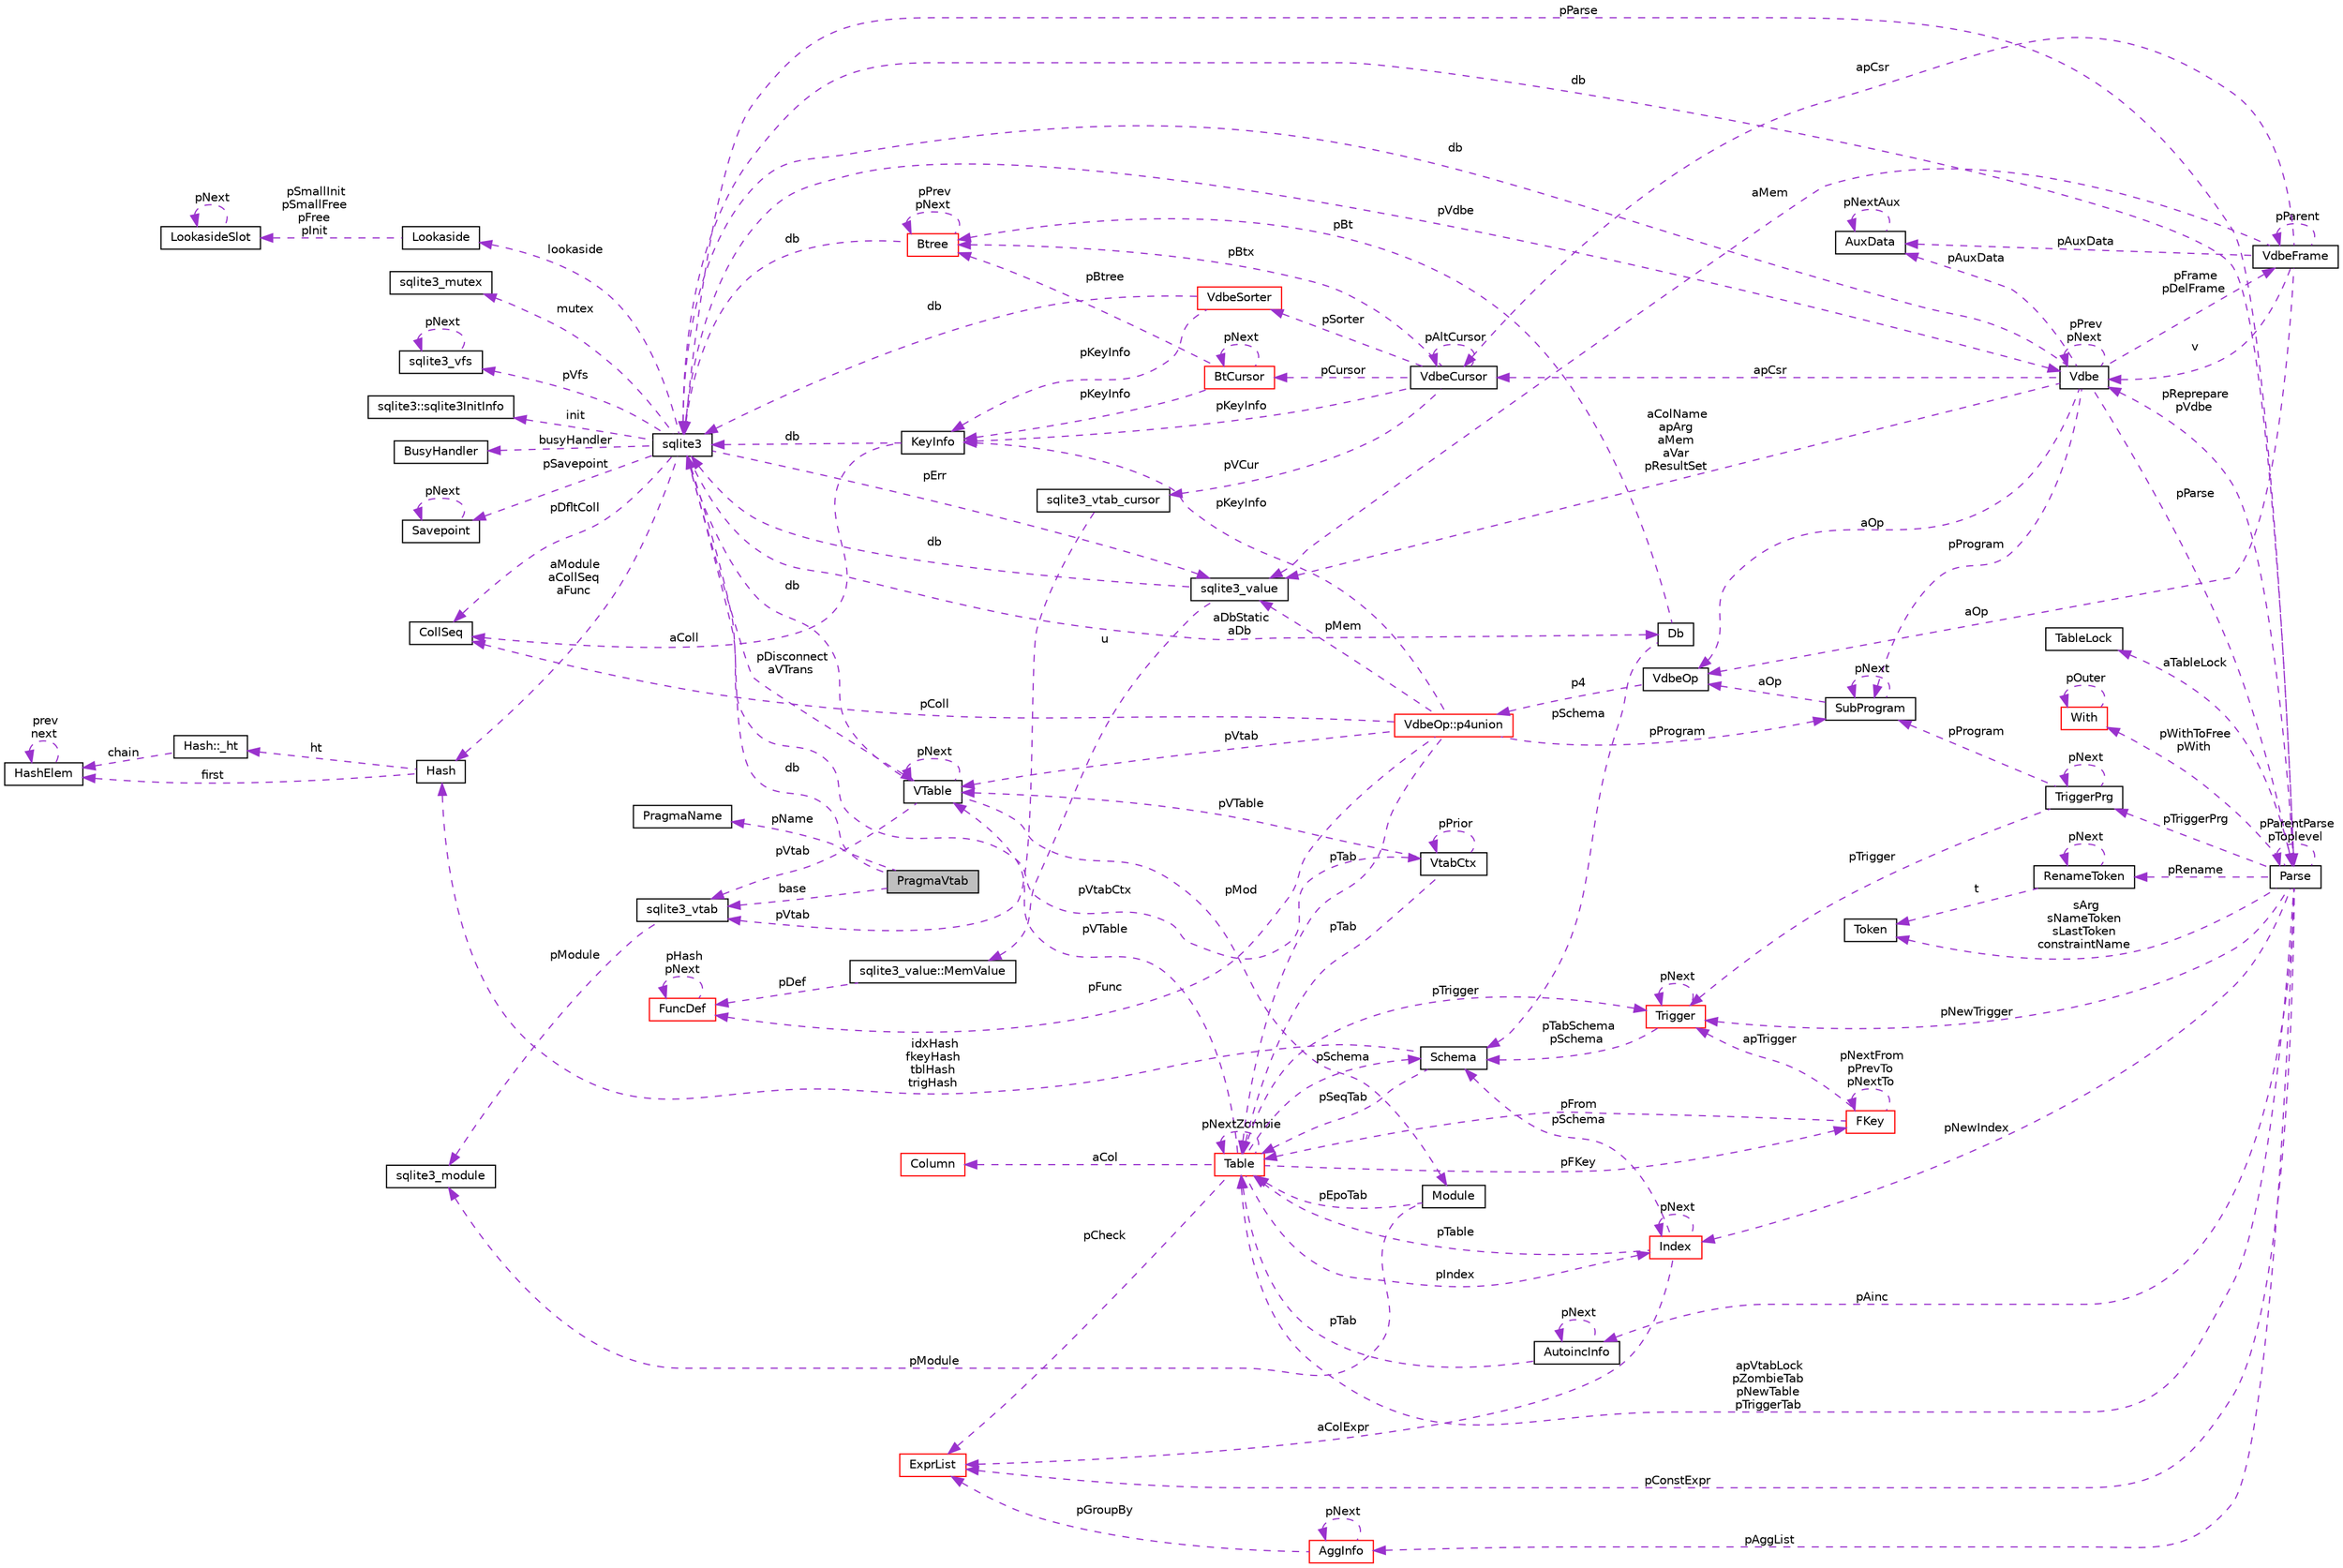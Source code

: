 digraph "PragmaVtab"
{
 // LATEX_PDF_SIZE
  edge [fontname="Helvetica",fontsize="10",labelfontname="Helvetica",labelfontsize="10"];
  node [fontname="Helvetica",fontsize="10",shape=record];
  rankdir="LR";
  Node1 [label="PragmaVtab",height=0.2,width=0.4,color="black", fillcolor="grey75", style="filled", fontcolor="black",tooltip=" "];
  Node2 -> Node1 [dir="back",color="darkorchid3",fontsize="10",style="dashed",label=" db" ,fontname="Helvetica"];
  Node2 [label="sqlite3",height=0.2,width=0.4,color="black", fillcolor="white", style="filled",URL="$structsqlite3.html",tooltip=" "];
  Node3 -> Node2 [dir="back",color="darkorchid3",fontsize="10",style="dashed",label=" pVdbe" ,fontname="Helvetica"];
  Node3 [label="Vdbe",height=0.2,width=0.4,color="black", fillcolor="white", style="filled",URL="$structVdbe.html",tooltip=" "];
  Node3 -> Node3 [dir="back",color="darkorchid3",fontsize="10",style="dashed",label=" pPrev\npNext" ,fontname="Helvetica"];
  Node2 -> Node3 [dir="back",color="darkorchid3",fontsize="10",style="dashed",label=" db" ,fontname="Helvetica"];
  Node4 -> Node3 [dir="back",color="darkorchid3",fontsize="10",style="dashed",label=" aColName\napArg\naMem\naVar\npResultSet" ,fontname="Helvetica"];
  Node4 [label="sqlite3_value",height=0.2,width=0.4,color="black", fillcolor="white", style="filled",URL="$structsqlite3__value.html",tooltip=" "];
  Node2 -> Node4 [dir="back",color="darkorchid3",fontsize="10",style="dashed",label=" db" ,fontname="Helvetica"];
  Node5 -> Node4 [dir="back",color="darkorchid3",fontsize="10",style="dashed",label=" u" ,fontname="Helvetica"];
  Node5 [label="sqlite3_value::MemValue",height=0.2,width=0.4,color="black", fillcolor="white", style="filled",URL="$unionsqlite3__value_1_1MemValue.html",tooltip=" "];
  Node6 -> Node5 [dir="back",color="darkorchid3",fontsize="10",style="dashed",label=" pDef" ,fontname="Helvetica"];
  Node6 [label="FuncDef",height=0.2,width=0.4,color="red", fillcolor="white", style="filled",URL="$structFuncDef.html",tooltip=" "];
  Node6 -> Node6 [dir="back",color="darkorchid3",fontsize="10",style="dashed",label=" pHash\npNext" ,fontname="Helvetica"];
  Node8 -> Node3 [dir="back",color="darkorchid3",fontsize="10",style="dashed",label=" pFrame\npDelFrame" ,fontname="Helvetica"];
  Node8 [label="VdbeFrame",height=0.2,width=0.4,color="black", fillcolor="white", style="filled",URL="$structVdbeFrame.html",tooltip=" "];
  Node3 -> Node8 [dir="back",color="darkorchid3",fontsize="10",style="dashed",label=" v" ,fontname="Helvetica"];
  Node4 -> Node8 [dir="back",color="darkorchid3",fontsize="10",style="dashed",label=" aMem" ,fontname="Helvetica"];
  Node8 -> Node8 [dir="back",color="darkorchid3",fontsize="10",style="dashed",label=" pParent" ,fontname="Helvetica"];
  Node9 -> Node8 [dir="back",color="darkorchid3",fontsize="10",style="dashed",label=" pAuxData" ,fontname="Helvetica"];
  Node9 [label="AuxData",height=0.2,width=0.4,color="black", fillcolor="white", style="filled",URL="$structAuxData.html",tooltip=" "];
  Node9 -> Node9 [dir="back",color="darkorchid3",fontsize="10",style="dashed",label=" pNextAux" ,fontname="Helvetica"];
  Node10 -> Node8 [dir="back",color="darkorchid3",fontsize="10",style="dashed",label=" apCsr" ,fontname="Helvetica"];
  Node10 [label="VdbeCursor",height=0.2,width=0.4,color="black", fillcolor="white", style="filled",URL="$structVdbeCursor.html",tooltip=" "];
  Node11 -> Node10 [dir="back",color="darkorchid3",fontsize="10",style="dashed",label=" pCursor" ,fontname="Helvetica"];
  Node11 [label="BtCursor",height=0.2,width=0.4,color="red", fillcolor="white", style="filled",URL="$structBtCursor.html",tooltip=" "];
  Node11 -> Node11 [dir="back",color="darkorchid3",fontsize="10",style="dashed",label=" pNext" ,fontname="Helvetica"];
  Node30 -> Node11 [dir="back",color="darkorchid3",fontsize="10",style="dashed",label=" pKeyInfo" ,fontname="Helvetica"];
  Node30 [label="KeyInfo",height=0.2,width=0.4,color="black", fillcolor="white", style="filled",URL="$structKeyInfo.html",tooltip=" "];
  Node2 -> Node30 [dir="back",color="darkorchid3",fontsize="10",style="dashed",label=" db" ,fontname="Helvetica"];
  Node31 -> Node30 [dir="back",color="darkorchid3",fontsize="10",style="dashed",label=" aColl" ,fontname="Helvetica"];
  Node31 [label="CollSeq",height=0.2,width=0.4,color="black", fillcolor="white", style="filled",URL="$structCollSeq.html",tooltip=" "];
  Node17 -> Node11 [dir="back",color="darkorchid3",fontsize="10",style="dashed",label=" pBtree" ,fontname="Helvetica"];
  Node17 [label="Btree",height=0.2,width=0.4,color="red", fillcolor="white", style="filled",URL="$structBtree.html",tooltip=" "];
  Node2 -> Node17 [dir="back",color="darkorchid3",fontsize="10",style="dashed",label=" db" ,fontname="Helvetica"];
  Node17 -> Node17 [dir="back",color="darkorchid3",fontsize="10",style="dashed",label=" pPrev\npNext" ,fontname="Helvetica"];
  Node32 -> Node10 [dir="back",color="darkorchid3",fontsize="10",style="dashed",label=" pVCur" ,fontname="Helvetica"];
  Node32 [label="sqlite3_vtab_cursor",height=0.2,width=0.4,color="black", fillcolor="white", style="filled",URL="$structsqlite3__vtab__cursor.html",tooltip=" "];
  Node33 -> Node32 [dir="back",color="darkorchid3",fontsize="10",style="dashed",label=" pVtab" ,fontname="Helvetica"];
  Node33 [label="sqlite3_vtab",height=0.2,width=0.4,color="black", fillcolor="white", style="filled",URL="$structsqlite3__vtab.html",tooltip=" "];
  Node34 -> Node33 [dir="back",color="darkorchid3",fontsize="10",style="dashed",label=" pModule" ,fontname="Helvetica"];
  Node34 [label="sqlite3_module",height=0.2,width=0.4,color="black", fillcolor="white", style="filled",URL="$structsqlite3__module.html",tooltip=" "];
  Node10 -> Node10 [dir="back",color="darkorchid3",fontsize="10",style="dashed",label=" pAltCursor" ,fontname="Helvetica"];
  Node30 -> Node10 [dir="back",color="darkorchid3",fontsize="10",style="dashed",label=" pKeyInfo" ,fontname="Helvetica"];
  Node35 -> Node10 [dir="back",color="darkorchid3",fontsize="10",style="dashed",label=" pSorter" ,fontname="Helvetica"];
  Node35 [label="VdbeSorter",height=0.2,width=0.4,color="red", fillcolor="white", style="filled",URL="$structVdbeSorter.html",tooltip=" "];
  Node2 -> Node35 [dir="back",color="darkorchid3",fontsize="10",style="dashed",label=" db" ,fontname="Helvetica"];
  Node30 -> Node35 [dir="back",color="darkorchid3",fontsize="10",style="dashed",label=" pKeyInfo" ,fontname="Helvetica"];
  Node17 -> Node10 [dir="back",color="darkorchid3",fontsize="10",style="dashed",label=" pBtx" ,fontname="Helvetica"];
  Node45 -> Node8 [dir="back",color="darkorchid3",fontsize="10",style="dashed",label=" aOp" ,fontname="Helvetica"];
  Node45 [label="VdbeOp",height=0.2,width=0.4,color="black", fillcolor="white", style="filled",URL="$structVdbeOp.html",tooltip=" "];
  Node46 -> Node45 [dir="back",color="darkorchid3",fontsize="10",style="dashed",label=" p4" ,fontname="Helvetica"];
  Node46 [label="VdbeOp::p4union",height=0.2,width=0.4,color="red", fillcolor="white", style="filled",URL="$unionVdbeOp_1_1p4union.html",tooltip=" "];
  Node4 -> Node46 [dir="back",color="darkorchid3",fontsize="10",style="dashed",label=" pMem" ,fontname="Helvetica"];
  Node31 -> Node46 [dir="back",color="darkorchid3",fontsize="10",style="dashed",label=" pColl" ,fontname="Helvetica"];
  Node47 -> Node46 [dir="back",color="darkorchid3",fontsize="10",style="dashed",label=" pVtab" ,fontname="Helvetica"];
  Node47 [label="VTable",height=0.2,width=0.4,color="black", fillcolor="white", style="filled",URL="$structVTable.html",tooltip=" "];
  Node2 -> Node47 [dir="back",color="darkorchid3",fontsize="10",style="dashed",label=" db" ,fontname="Helvetica"];
  Node47 -> Node47 [dir="back",color="darkorchid3",fontsize="10",style="dashed",label=" pNext" ,fontname="Helvetica"];
  Node48 -> Node47 [dir="back",color="darkorchid3",fontsize="10",style="dashed",label=" pMod" ,fontname="Helvetica"];
  Node48 [label="Module",height=0.2,width=0.4,color="black", fillcolor="white", style="filled",URL="$structModule.html",tooltip=" "];
  Node34 -> Node48 [dir="back",color="darkorchid3",fontsize="10",style="dashed",label=" pModule" ,fontname="Helvetica"];
  Node49 -> Node48 [dir="back",color="darkorchid3",fontsize="10",style="dashed",label=" pEpoTab" ,fontname="Helvetica"];
  Node49 [label="Table",height=0.2,width=0.4,color="red", fillcolor="white", style="filled",URL="$structTable.html",tooltip=" "];
  Node50 -> Node49 [dir="back",color="darkorchid3",fontsize="10",style="dashed",label=" pSchema" ,fontname="Helvetica"];
  Node50 [label="Schema",height=0.2,width=0.4,color="black", fillcolor="white", style="filled",URL="$structSchema.html",tooltip=" "];
  Node49 -> Node50 [dir="back",color="darkorchid3",fontsize="10",style="dashed",label=" pSeqTab" ,fontname="Helvetica"];
  Node51 -> Node50 [dir="back",color="darkorchid3",fontsize="10",style="dashed",label=" idxHash\nfkeyHash\ntblHash\ntrigHash" ,fontname="Helvetica"];
  Node51 [label="Hash",height=0.2,width=0.4,color="black", fillcolor="white", style="filled",URL="$structHash.html",tooltip=" "];
  Node52 -> Node51 [dir="back",color="darkorchid3",fontsize="10",style="dashed",label=" ht" ,fontname="Helvetica"];
  Node52 [label="Hash::_ht",height=0.2,width=0.4,color="black", fillcolor="white", style="filled",URL="$structHash_1_1__ht.html",tooltip=" "];
  Node53 -> Node52 [dir="back",color="darkorchid3",fontsize="10",style="dashed",label=" chain" ,fontname="Helvetica"];
  Node53 [label="HashElem",height=0.2,width=0.4,color="black", fillcolor="white", style="filled",URL="$structHashElem.html",tooltip=" "];
  Node53 -> Node53 [dir="back",color="darkorchid3",fontsize="10",style="dashed",label=" prev\nnext" ,fontname="Helvetica"];
  Node53 -> Node51 [dir="back",color="darkorchid3",fontsize="10",style="dashed",label=" first" ,fontname="Helvetica"];
  Node54 -> Node49 [dir="back",color="darkorchid3",fontsize="10",style="dashed",label=" aCol" ,fontname="Helvetica"];
  Node54 [label="Column",height=0.2,width=0.4,color="red", fillcolor="white", style="filled",URL="$structColumn.html",tooltip=" "];
  Node70 -> Node49 [dir="back",color="darkorchid3",fontsize="10",style="dashed",label=" pFKey" ,fontname="Helvetica"];
  Node70 [label="FKey",height=0.2,width=0.4,color="red", fillcolor="white", style="filled",URL="$structFKey.html",tooltip=" "];
  Node70 -> Node70 [dir="back",color="darkorchid3",fontsize="10",style="dashed",label=" pNextFrom\npPrevTo\npNextTo" ,fontname="Helvetica"];
  Node49 -> Node70 [dir="back",color="darkorchid3",fontsize="10",style="dashed",label=" pFrom" ,fontname="Helvetica"];
  Node72 -> Node70 [dir="back",color="darkorchid3",fontsize="10",style="dashed",label=" apTrigger" ,fontname="Helvetica"];
  Node72 [label="Trigger",height=0.2,width=0.4,color="red", fillcolor="white", style="filled",URL="$structTrigger.html",tooltip=" "];
  Node50 -> Node72 [dir="back",color="darkorchid3",fontsize="10",style="dashed",label=" pTabSchema\npSchema" ,fontname="Helvetica"];
  Node72 -> Node72 [dir="back",color="darkorchid3",fontsize="10",style="dashed",label=" pNext" ,fontname="Helvetica"];
  Node47 -> Node49 [dir="back",color="darkorchid3",fontsize="10",style="dashed",label=" pVTable" ,fontname="Helvetica"];
  Node49 -> Node49 [dir="back",color="darkorchid3",fontsize="10",style="dashed",label=" pNextZombie" ,fontname="Helvetica"];
  Node72 -> Node49 [dir="back",color="darkorchid3",fontsize="10",style="dashed",label=" pTrigger" ,fontname="Helvetica"];
  Node59 -> Node49 [dir="back",color="darkorchid3",fontsize="10",style="dashed",label=" pCheck" ,fontname="Helvetica"];
  Node59 [label="ExprList",height=0.2,width=0.4,color="red", fillcolor="white", style="filled",URL="$structExprList.html",tooltip=" "];
  Node68 -> Node49 [dir="back",color="darkorchid3",fontsize="10",style="dashed",label=" pIndex" ,fontname="Helvetica"];
  Node68 [label="Index",height=0.2,width=0.4,color="red", fillcolor="white", style="filled",URL="$structIndex.html",tooltip=" "];
  Node50 -> Node68 [dir="back",color="darkorchid3",fontsize="10",style="dashed",label=" pSchema" ,fontname="Helvetica"];
  Node49 -> Node68 [dir="back",color="darkorchid3",fontsize="10",style="dashed",label=" pTable" ,fontname="Helvetica"];
  Node59 -> Node68 [dir="back",color="darkorchid3",fontsize="10",style="dashed",label=" aColExpr" ,fontname="Helvetica"];
  Node68 -> Node68 [dir="back",color="darkorchid3",fontsize="10",style="dashed",label=" pNext" ,fontname="Helvetica"];
  Node33 -> Node47 [dir="back",color="darkorchid3",fontsize="10",style="dashed",label=" pVtab" ,fontname="Helvetica"];
  Node49 -> Node46 [dir="back",color="darkorchid3",fontsize="10",style="dashed",label=" pTab" ,fontname="Helvetica"];
  Node75 -> Node46 [dir="back",color="darkorchid3",fontsize="10",style="dashed",label=" pProgram" ,fontname="Helvetica"];
  Node75 [label="SubProgram",height=0.2,width=0.4,color="black", fillcolor="white", style="filled",URL="$structSubProgram.html",tooltip=" "];
  Node75 -> Node75 [dir="back",color="darkorchid3",fontsize="10",style="dashed",label=" pNext" ,fontname="Helvetica"];
  Node45 -> Node75 [dir="back",color="darkorchid3",fontsize="10",style="dashed",label=" aOp" ,fontname="Helvetica"];
  Node30 -> Node46 [dir="back",color="darkorchid3",fontsize="10",style="dashed",label=" pKeyInfo" ,fontname="Helvetica"];
  Node6 -> Node46 [dir="back",color="darkorchid3",fontsize="10",style="dashed",label=" pFunc" ,fontname="Helvetica"];
  Node9 -> Node3 [dir="back",color="darkorchid3",fontsize="10",style="dashed",label=" pAuxData" ,fontname="Helvetica"];
  Node75 -> Node3 [dir="back",color="darkorchid3",fontsize="10",style="dashed",label=" pProgram" ,fontname="Helvetica"];
  Node10 -> Node3 [dir="back",color="darkorchid3",fontsize="10",style="dashed",label=" apCsr" ,fontname="Helvetica"];
  Node77 -> Node3 [dir="back",color="darkorchid3",fontsize="10",style="dashed",label=" pParse" ,fontname="Helvetica"];
  Node77 [label="Parse",height=0.2,width=0.4,color="black", fillcolor="white", style="filled",URL="$structParse.html",tooltip=" "];
  Node56 -> Node77 [dir="back",color="darkorchid3",fontsize="10",style="dashed",label=" pAggList" ,fontname="Helvetica"];
  Node56 [label="AggInfo",height=0.2,width=0.4,color="red", fillcolor="white", style="filled",URL="$structAggInfo.html",tooltip=" "];
  Node56 -> Node56 [dir="back",color="darkorchid3",fontsize="10",style="dashed",label=" pNext" ,fontname="Helvetica"];
  Node59 -> Node56 [dir="back",color="darkorchid3",fontsize="10",style="dashed",label=" pGroupBy" ,fontname="Helvetica"];
  Node3 -> Node77 [dir="back",color="darkorchid3",fontsize="10",style="dashed",label=" pReprepare\npVdbe" ,fontname="Helvetica"];
  Node2 -> Node77 [dir="back",color="darkorchid3",fontsize="10",style="dashed",label=" db" ,fontname="Helvetica"];
  Node78 -> Node77 [dir="back",color="darkorchid3",fontsize="10",style="dashed",label=" aTableLock" ,fontname="Helvetica"];
  Node78 [label="TableLock",height=0.2,width=0.4,color="black", fillcolor="white", style="filled",URL="$structTableLock.html",tooltip=" "];
  Node79 -> Node77 [dir="back",color="darkorchid3",fontsize="10",style="dashed",label=" sArg\nsNameToken\nsLastToken\nconstraintName" ,fontname="Helvetica"];
  Node79 [label="Token",height=0.2,width=0.4,color="black", fillcolor="white", style="filled",URL="$structToken.html",tooltip=" "];
  Node62 -> Node77 [dir="back",color="darkorchid3",fontsize="10",style="dashed",label=" pWithToFree\npWith" ,fontname="Helvetica"];
  Node62 [label="With",height=0.2,width=0.4,color="red", fillcolor="white", style="filled",URL="$structWith.html",tooltip=" "];
  Node62 -> Node62 [dir="back",color="darkorchid3",fontsize="10",style="dashed",label=" pOuter" ,fontname="Helvetica"];
  Node49 -> Node77 [dir="back",color="darkorchid3",fontsize="10",style="dashed",label=" apVtabLock\npZombieTab\npNewTable\npTriggerTab" ,fontname="Helvetica"];
  Node72 -> Node77 [dir="back",color="darkorchid3",fontsize="10",style="dashed",label=" pNewTrigger" ,fontname="Helvetica"];
  Node80 -> Node77 [dir="back",color="darkorchid3",fontsize="10",style="dashed",label=" pTriggerPrg" ,fontname="Helvetica"];
  Node80 [label="TriggerPrg",height=0.2,width=0.4,color="black", fillcolor="white", style="filled",URL="$structTriggerPrg.html",tooltip=" "];
  Node75 -> Node80 [dir="back",color="darkorchid3",fontsize="10",style="dashed",label=" pProgram" ,fontname="Helvetica"];
  Node72 -> Node80 [dir="back",color="darkorchid3",fontsize="10",style="dashed",label=" pTrigger" ,fontname="Helvetica"];
  Node80 -> Node80 [dir="back",color="darkorchid3",fontsize="10",style="dashed",label=" pNext" ,fontname="Helvetica"];
  Node81 -> Node77 [dir="back",color="darkorchid3",fontsize="10",style="dashed",label=" pRename" ,fontname="Helvetica"];
  Node81 [label="RenameToken",height=0.2,width=0.4,color="black", fillcolor="white", style="filled",URL="$structRenameToken.html",tooltip=" "];
  Node79 -> Node81 [dir="back",color="darkorchid3",fontsize="10",style="dashed",label=" t" ,fontname="Helvetica"];
  Node81 -> Node81 [dir="back",color="darkorchid3",fontsize="10",style="dashed",label=" pNext" ,fontname="Helvetica"];
  Node68 -> Node77 [dir="back",color="darkorchid3",fontsize="10",style="dashed",label=" pNewIndex" ,fontname="Helvetica"];
  Node82 -> Node77 [dir="back",color="darkorchid3",fontsize="10",style="dashed",label=" pAinc" ,fontname="Helvetica"];
  Node82 [label="AutoincInfo",height=0.2,width=0.4,color="black", fillcolor="white", style="filled",URL="$structAutoincInfo.html",tooltip=" "];
  Node49 -> Node82 [dir="back",color="darkorchid3",fontsize="10",style="dashed",label=" pTab" ,fontname="Helvetica"];
  Node82 -> Node82 [dir="back",color="darkorchid3",fontsize="10",style="dashed",label=" pNext" ,fontname="Helvetica"];
  Node59 -> Node77 [dir="back",color="darkorchid3",fontsize="10",style="dashed",label=" pConstExpr" ,fontname="Helvetica"];
  Node77 -> Node77 [dir="back",color="darkorchid3",fontsize="10",style="dashed",label=" pParentParse\npToplevel" ,fontname="Helvetica"];
  Node45 -> Node3 [dir="back",color="darkorchid3",fontsize="10",style="dashed",label=" aOp" ,fontname="Helvetica"];
  Node83 -> Node2 [dir="back",color="darkorchid3",fontsize="10",style="dashed",label=" pSavepoint" ,fontname="Helvetica"];
  Node83 [label="Savepoint",height=0.2,width=0.4,color="black", fillcolor="white", style="filled",URL="$structSavepoint.html",tooltip=" "];
  Node83 -> Node83 [dir="back",color="darkorchid3",fontsize="10",style="dashed",label=" pNext" ,fontname="Helvetica"];
  Node84 -> Node2 [dir="back",color="darkorchid3",fontsize="10",style="dashed",label=" lookaside" ,fontname="Helvetica"];
  Node84 [label="Lookaside",height=0.2,width=0.4,color="black", fillcolor="white", style="filled",URL="$structLookaside.html",tooltip=" "];
  Node85 -> Node84 [dir="back",color="darkorchid3",fontsize="10",style="dashed",label=" pSmallInit\npSmallFree\npFree\npInit" ,fontname="Helvetica"];
  Node85 [label="LookasideSlot",height=0.2,width=0.4,color="black", fillcolor="white", style="filled",URL="$structLookasideSlot.html",tooltip=" "];
  Node85 -> Node85 [dir="back",color="darkorchid3",fontsize="10",style="dashed",label=" pNext" ,fontname="Helvetica"];
  Node4 -> Node2 [dir="back",color="darkorchid3",fontsize="10",style="dashed",label=" pErr" ,fontname="Helvetica"];
  Node15 -> Node2 [dir="back",color="darkorchid3",fontsize="10",style="dashed",label=" mutex" ,fontname="Helvetica"];
  Node15 [label="sqlite3_mutex",height=0.2,width=0.4,color="black", fillcolor="white", style="filled",URL="$structsqlite3__mutex.html",tooltip=" "];
  Node26 -> Node2 [dir="back",color="darkorchid3",fontsize="10",style="dashed",label=" pVfs" ,fontname="Helvetica"];
  Node26 [label="sqlite3_vfs",height=0.2,width=0.4,color="black", fillcolor="white", style="filled",URL="$structsqlite3__vfs.html",tooltip=" "];
  Node26 -> Node26 [dir="back",color="darkorchid3",fontsize="10",style="dashed",label=" pNext" ,fontname="Helvetica"];
  Node86 -> Node2 [dir="back",color="darkorchid3",fontsize="10",style="dashed",label=" init" ,fontname="Helvetica"];
  Node86 [label="sqlite3::sqlite3InitInfo",height=0.2,width=0.4,color="black", fillcolor="white", style="filled",URL="$structsqlite3_1_1sqlite3InitInfo.html",tooltip=" "];
  Node87 -> Node2 [dir="back",color="darkorchid3",fontsize="10",style="dashed",label=" busyHandler" ,fontname="Helvetica"];
  Node87 [label="BusyHandler",height=0.2,width=0.4,color="black", fillcolor="white", style="filled",URL="$structBusyHandler.html",tooltip=" "];
  Node88 -> Node2 [dir="back",color="darkorchid3",fontsize="10",style="dashed",label=" pVtabCtx" ,fontname="Helvetica"];
  Node88 [label="VtabCtx",height=0.2,width=0.4,color="black", fillcolor="white", style="filled",URL="$structVtabCtx.html",tooltip=" "];
  Node88 -> Node88 [dir="back",color="darkorchid3",fontsize="10",style="dashed",label=" pPrior" ,fontname="Helvetica"];
  Node47 -> Node88 [dir="back",color="darkorchid3",fontsize="10",style="dashed",label=" pVTable" ,fontname="Helvetica"];
  Node49 -> Node88 [dir="back",color="darkorchid3",fontsize="10",style="dashed",label=" pTab" ,fontname="Helvetica"];
  Node31 -> Node2 [dir="back",color="darkorchid3",fontsize="10",style="dashed",label=" pDfltColl" ,fontname="Helvetica"];
  Node47 -> Node2 [dir="back",color="darkorchid3",fontsize="10",style="dashed",label=" pDisconnect\naVTrans" ,fontname="Helvetica"];
  Node89 -> Node2 [dir="back",color="darkorchid3",fontsize="10",style="dashed",label=" aDbStatic\naDb" ,fontname="Helvetica"];
  Node89 [label="Db",height=0.2,width=0.4,color="black", fillcolor="white", style="filled",URL="$structDb.html",tooltip=" "];
  Node50 -> Node89 [dir="back",color="darkorchid3",fontsize="10",style="dashed",label=" pSchema" ,fontname="Helvetica"];
  Node17 -> Node89 [dir="back",color="darkorchid3",fontsize="10",style="dashed",label=" pBt" ,fontname="Helvetica"];
  Node51 -> Node2 [dir="back",color="darkorchid3",fontsize="10",style="dashed",label=" aModule\naCollSeq\naFunc" ,fontname="Helvetica"];
  Node77 -> Node2 [dir="back",color="darkorchid3",fontsize="10",style="dashed",label=" pParse" ,fontname="Helvetica"];
  Node90 -> Node1 [dir="back",color="darkorchid3",fontsize="10",style="dashed",label=" pName" ,fontname="Helvetica"];
  Node90 [label="PragmaName",height=0.2,width=0.4,color="black", fillcolor="white", style="filled",URL="$structPragmaName.html",tooltip=" "];
  Node33 -> Node1 [dir="back",color="darkorchid3",fontsize="10",style="dashed",label=" base" ,fontname="Helvetica"];
}
